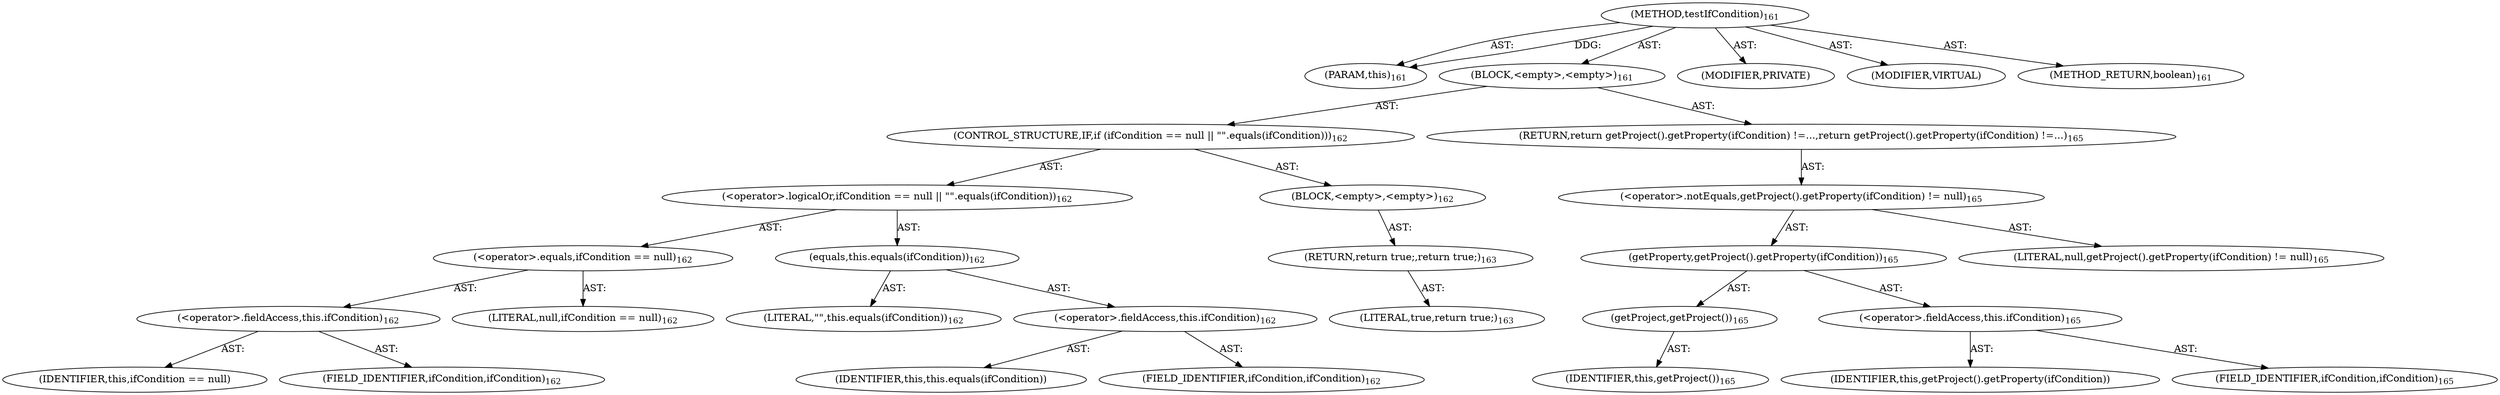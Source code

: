 digraph "testIfCondition" {  
"111669149701" [label = <(METHOD,testIfCondition)<SUB>161</SUB>> ]
"115964116995" [label = <(PARAM,this)<SUB>161</SUB>> ]
"25769803792" [label = <(BLOCK,&lt;empty&gt;,&lt;empty&gt;)<SUB>161</SUB>> ]
"47244640266" [label = <(CONTROL_STRUCTURE,IF,if (ifCondition == null || &quot;&quot;.equals(ifCondition)))<SUB>162</SUB>> ]
"30064771128" [label = <(&lt;operator&gt;.logicalOr,ifCondition == null || &quot;&quot;.equals(ifCondition))<SUB>162</SUB>> ]
"30064771129" [label = <(&lt;operator&gt;.equals,ifCondition == null)<SUB>162</SUB>> ]
"30064771130" [label = <(&lt;operator&gt;.fieldAccess,this.ifCondition)<SUB>162</SUB>> ]
"68719476775" [label = <(IDENTIFIER,this,ifCondition == null)> ]
"55834574863" [label = <(FIELD_IDENTIFIER,ifCondition,ifCondition)<SUB>162</SUB>> ]
"90194313232" [label = <(LITERAL,null,ifCondition == null)<SUB>162</SUB>> ]
"30064771131" [label = <(equals,this.equals(ifCondition))<SUB>162</SUB>> ]
"90194313233" [label = <(LITERAL,&quot;&quot;,this.equals(ifCondition))<SUB>162</SUB>> ]
"30064771132" [label = <(&lt;operator&gt;.fieldAccess,this.ifCondition)<SUB>162</SUB>> ]
"68719476776" [label = <(IDENTIFIER,this,this.equals(ifCondition))> ]
"55834574864" [label = <(FIELD_IDENTIFIER,ifCondition,ifCondition)<SUB>162</SUB>> ]
"25769803793" [label = <(BLOCK,&lt;empty&gt;,&lt;empty&gt;)<SUB>162</SUB>> ]
"146028888064" [label = <(RETURN,return true;,return true;)<SUB>163</SUB>> ]
"90194313234" [label = <(LITERAL,true,return true;)<SUB>163</SUB>> ]
"146028888065" [label = <(RETURN,return getProject().getProperty(ifCondition) !=...,return getProject().getProperty(ifCondition) !=...)<SUB>165</SUB>> ]
"30064771133" [label = <(&lt;operator&gt;.notEquals,getProject().getProperty(ifCondition) != null)<SUB>165</SUB>> ]
"30064771134" [label = <(getProperty,getProject().getProperty(ifCondition))<SUB>165</SUB>> ]
"30064771135" [label = <(getProject,getProject())<SUB>165</SUB>> ]
"68719476742" [label = <(IDENTIFIER,this,getProject())<SUB>165</SUB>> ]
"30064771136" [label = <(&lt;operator&gt;.fieldAccess,this.ifCondition)<SUB>165</SUB>> ]
"68719476777" [label = <(IDENTIFIER,this,getProject().getProperty(ifCondition))> ]
"55834574865" [label = <(FIELD_IDENTIFIER,ifCondition,ifCondition)<SUB>165</SUB>> ]
"90194313235" [label = <(LITERAL,null,getProject().getProperty(ifCondition) != null)<SUB>165</SUB>> ]
"133143986189" [label = <(MODIFIER,PRIVATE)> ]
"133143986190" [label = <(MODIFIER,VIRTUAL)> ]
"128849018885" [label = <(METHOD_RETURN,boolean)<SUB>161</SUB>> ]
  "111669149701" -> "115964116995"  [ label = "AST: "] 
  "111669149701" -> "25769803792"  [ label = "AST: "] 
  "111669149701" -> "133143986189"  [ label = "AST: "] 
  "111669149701" -> "133143986190"  [ label = "AST: "] 
  "111669149701" -> "128849018885"  [ label = "AST: "] 
  "25769803792" -> "47244640266"  [ label = "AST: "] 
  "25769803792" -> "146028888065"  [ label = "AST: "] 
  "47244640266" -> "30064771128"  [ label = "AST: "] 
  "47244640266" -> "25769803793"  [ label = "AST: "] 
  "30064771128" -> "30064771129"  [ label = "AST: "] 
  "30064771128" -> "30064771131"  [ label = "AST: "] 
  "30064771129" -> "30064771130"  [ label = "AST: "] 
  "30064771129" -> "90194313232"  [ label = "AST: "] 
  "30064771130" -> "68719476775"  [ label = "AST: "] 
  "30064771130" -> "55834574863"  [ label = "AST: "] 
  "30064771131" -> "90194313233"  [ label = "AST: "] 
  "30064771131" -> "30064771132"  [ label = "AST: "] 
  "30064771132" -> "68719476776"  [ label = "AST: "] 
  "30064771132" -> "55834574864"  [ label = "AST: "] 
  "25769803793" -> "146028888064"  [ label = "AST: "] 
  "146028888064" -> "90194313234"  [ label = "AST: "] 
  "146028888065" -> "30064771133"  [ label = "AST: "] 
  "30064771133" -> "30064771134"  [ label = "AST: "] 
  "30064771133" -> "90194313235"  [ label = "AST: "] 
  "30064771134" -> "30064771135"  [ label = "AST: "] 
  "30064771134" -> "30064771136"  [ label = "AST: "] 
  "30064771135" -> "68719476742"  [ label = "AST: "] 
  "30064771136" -> "68719476777"  [ label = "AST: "] 
  "30064771136" -> "55834574865"  [ label = "AST: "] 
  "111669149701" -> "115964116995"  [ label = "DDG: "] 
}
